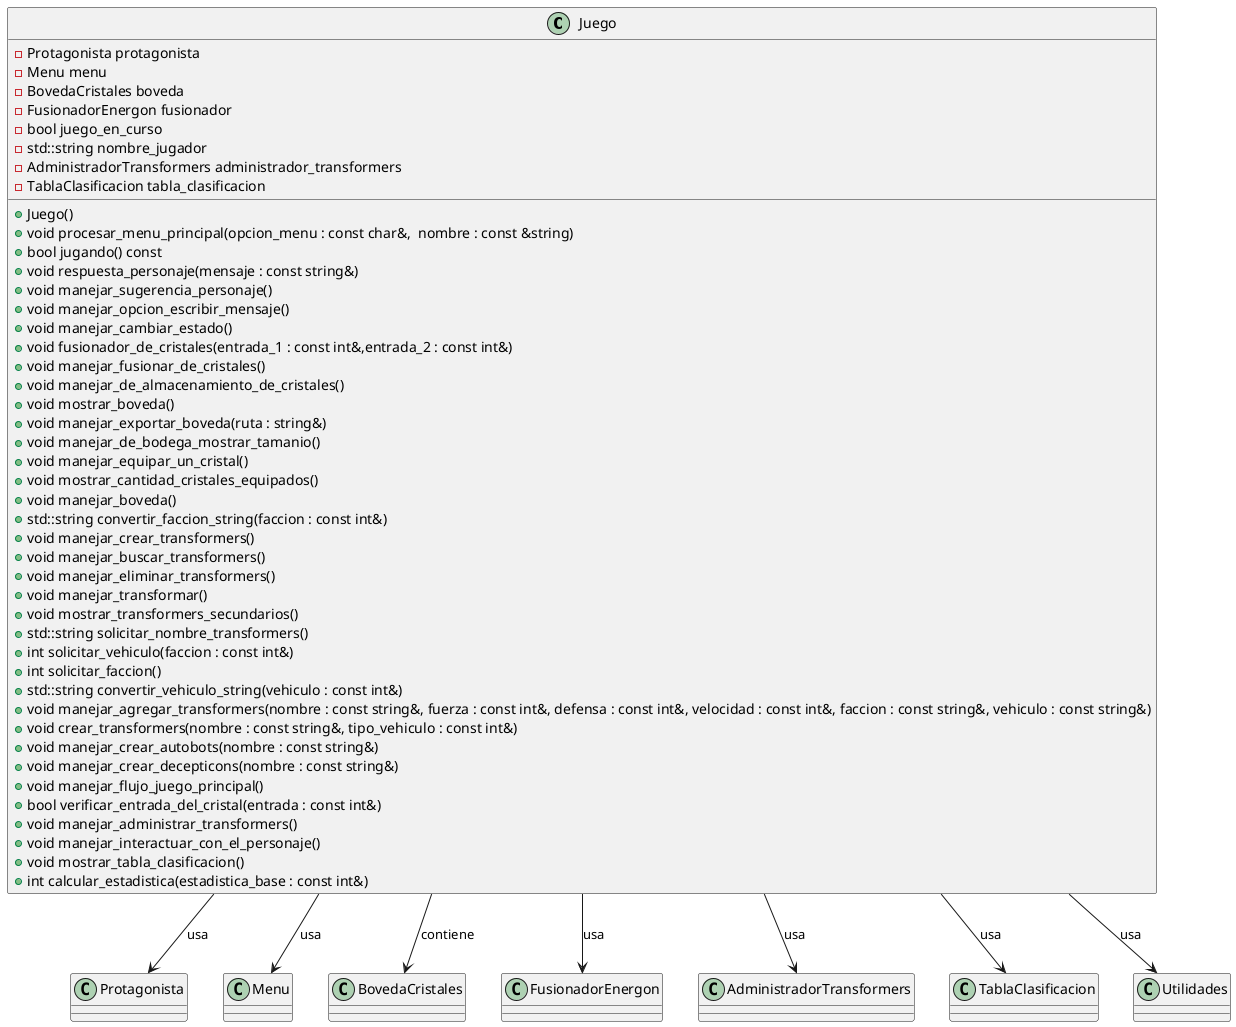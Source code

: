 @startuml
'https://plantuml.com/class-diagram

class Juego {
    - Protagonista protagonista
    - Menu menu
    - BovedaCristales boveda
    - FusionadorEnergon fusionador
    - bool juego_en_curso
    - std::string nombre_jugador
    - AdministradorTransformers administrador_transformers
    - TablaClasificacion tabla_clasificacion

    + Juego()
    + void procesar_menu_principal(opcion_menu : const char&,  nombre : const &string)
    + bool jugando() const
    + void respuesta_personaje(mensaje : const string&)
    + void manejar_sugerencia_personaje()
    + void manejar_opcion_escribir_mensaje()
    + void manejar_cambiar_estado()
    + void fusionador_de_cristales(entrada_1 : const int&,entrada_2 : const int&)
    + void manejar_fusionar_de_cristales()
    + void manejar_de_almacenamiento_de_cristales()
    + void mostrar_boveda()
    + void manejar_exportar_boveda(ruta : string&)
    + void manejar_de_bodega_mostrar_tamanio()
    + void manejar_equipar_un_cristal()
    + void mostrar_cantidad_cristales_equipados()
    + void manejar_boveda()
    + std::string convertir_faccion_string(faccion : const int&)
    + void manejar_crear_transformers()
    + void manejar_buscar_transformers()
    + void manejar_eliminar_transformers()
    + void manejar_transformar()
    + void mostrar_transformers_secundarios()
    + std::string solicitar_nombre_transformers()
    + int solicitar_vehiculo(faccion : const int&)
    + int solicitar_faccion()
    + std::string convertir_vehiculo_string(vehiculo : const int&)
    + void manejar_agregar_transformers(nombre : const string&, fuerza : const int&, defensa : const int&, velocidad : const int&, faccion : const string&, vehiculo : const string&)
    + void crear_transformers(nombre : const string&, tipo_vehiculo : const int&)
    + void manejar_crear_autobots(nombre : const string&)
    + void manejar_crear_decepticons(nombre : const string&)
    + void manejar_flujo_juego_principal()
    + bool verificar_entrada_del_cristal(entrada : const int&)
    + void manejar_administrar_transformers()
    + void manejar_interactuar_con_el_personaje()
    + void mostrar_tabla_clasificacion()
    + int calcular_estadistica(estadistica_base : const int&)
}

' Relaciones
Juego --> Protagonista : "usa"
Juego --> Menu : "usa"
Juego --> BovedaCristales : "contiene"
Juego --> FusionadorEnergon : "usa"
Juego --> AdministradorTransformers : "usa"
Juego --> TablaClasificacion : "usa"
Juego --> Utilidades : "usa"

@enduml